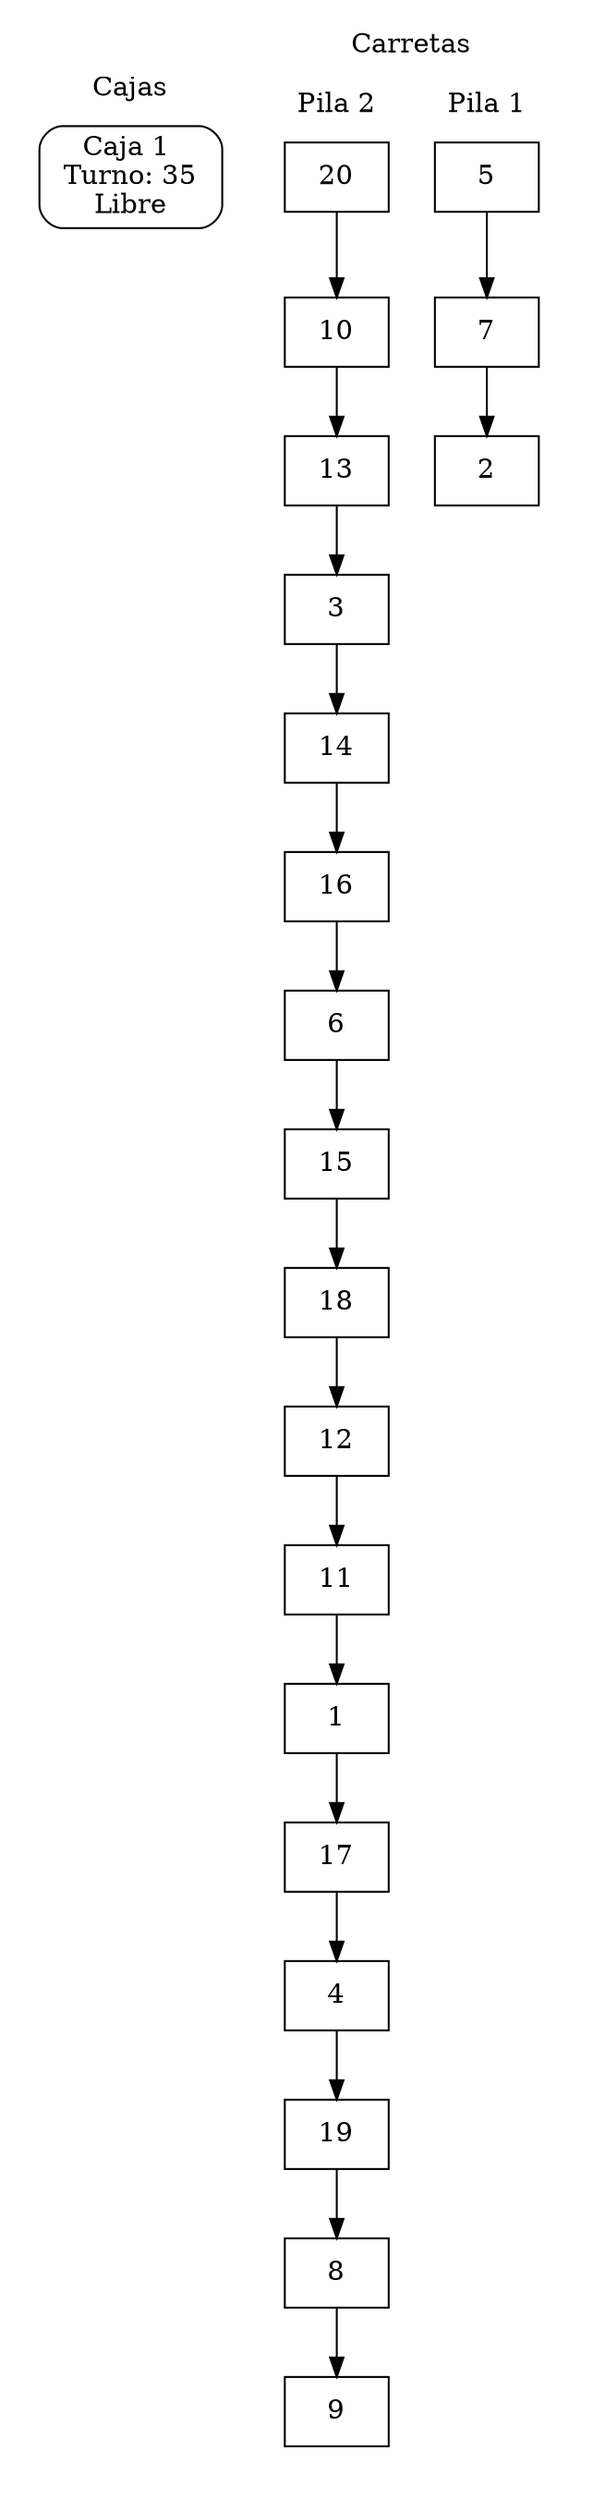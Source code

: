 digraph G{subgraph cluster_cajas {label = "Cajas";	style=filled;style=filled;color=white;node [style=rounded,color=black,shape=box];f1[label="Caja 1 
 Turno: 35 
 Libre "];}subgraph cluster_pagar{label = "Cola de espera a pagar";style=filled;style=filled;color=white;node [shape=box,color=black,style=rounded];}subgraph cluster_compras{label = " compras ";style=filled;style=filled;color=white;node [style=rounded,color=black,shape=box];}subgraph cluster_carretas{label ="Carretas";style=filled;color=white;subgraph cluster_b{label = " Pila 1 ";style=filled;style=filled;color=white;node [shape=box,color=black];b5->b7;b5[label=" 5 "];b7->b2;b7[label=" 7 "];b2[label=" 2 "];}subgraph cluster_c{label = " Pila 2 ";style=filled;style=filled;color=white;node [shape=box,color=black];c20->c10;c20[label=" 20 "];c10->c13;c10[label=" 10 "];c13->c3;c13[label=" 13 "];c3->c14;c3[label=" 3 "];c14->c16;c14[label=" 14 "];c16->c6;c16[label=" 16 "];c6->c15;c6[label=" 6 "];c15->c18;c15[label=" 15 "];c18->c12;c18[label=" 18 "];c12->c11;c12[label=" 12 "];c11->c1;c11[label=" 11 "];c1->c17;c1[label=" 1 "];c17->c4;c17[label=" 17 "];c4->c19;c4[label=" 4 "];c19->c8;c19[label=" 19 "];c8->c9;c8[label=" 8 "];c9[label=" 9 "];}}subgraph cluster_a{label = " Cola de espera ";style=filled;style=filled;color=white;node [shape=box,color=black];} }